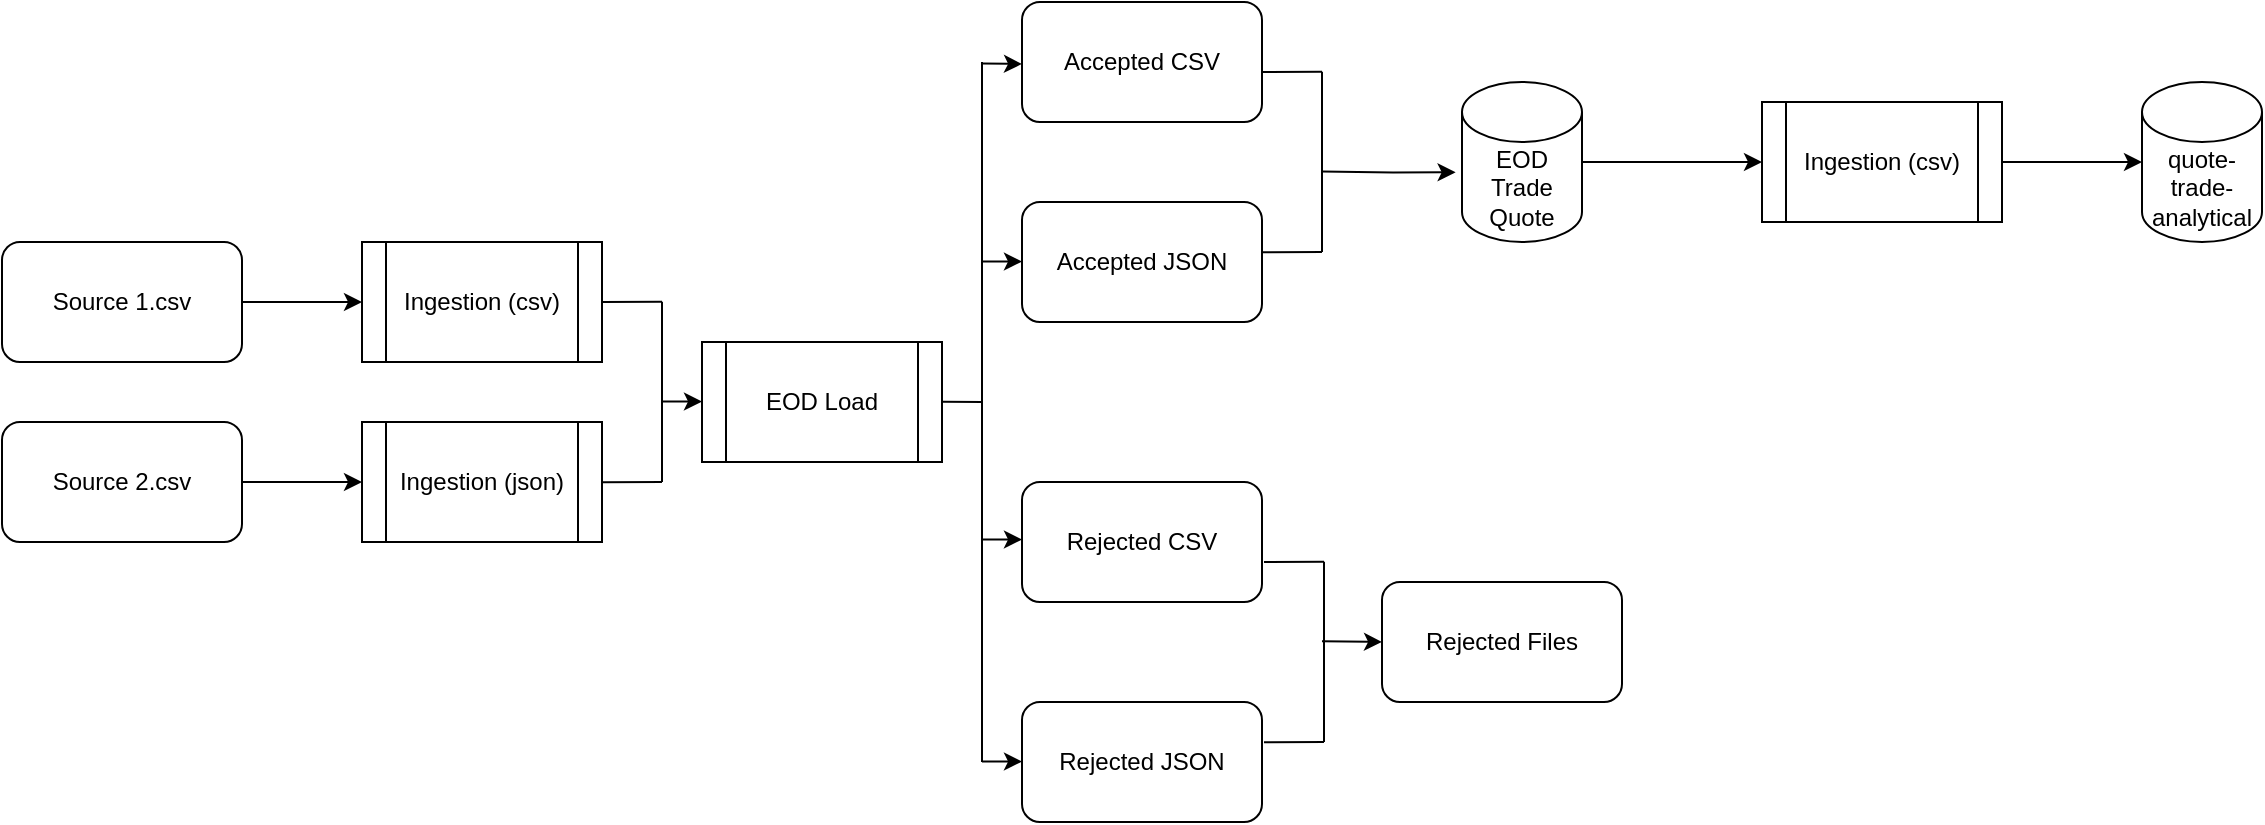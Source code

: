 <mxfile version="16.6.1" type="device"><diagram id="YrAzR2wODDUUmI0TM5MV" name="Page-1"><mxGraphModel dx="1662" dy="762" grid="1" gridSize="10" guides="1" tooltips="1" connect="1" arrows="1" fold="1" page="1" pageScale="1" pageWidth="850" pageHeight="1100" math="0" shadow="0"><root><mxCell id="0"/><mxCell id="1" parent="0"/><mxCell id="RRXoMXvL84orQvCdYu3R-14" style="edgeStyle=orthogonalEdgeStyle;rounded=0;orthogonalLoop=1;jettySize=auto;html=1;exitX=1;exitY=0.5;exitDx=0;exitDy=0;entryX=0;entryY=0.5;entryDx=0;entryDy=0;" edge="1" parent="1" source="RRXoMXvL84orQvCdYu3R-1" target="RRXoMXvL84orQvCdYu3R-3"><mxGeometry relative="1" as="geometry"/></mxCell><mxCell id="RRXoMXvL84orQvCdYu3R-1" value="Source 1.csv" style="rounded=1;whiteSpace=wrap;html=1;" vertex="1" parent="1"><mxGeometry x="50" y="160" width="120" height="60" as="geometry"/></mxCell><mxCell id="RRXoMXvL84orQvCdYu3R-15" style="edgeStyle=orthogonalEdgeStyle;rounded=0;orthogonalLoop=1;jettySize=auto;html=1;exitX=1;exitY=0.5;exitDx=0;exitDy=0;entryX=0;entryY=0.5;entryDx=0;entryDy=0;" edge="1" parent="1" source="RRXoMXvL84orQvCdYu3R-2" target="RRXoMXvL84orQvCdYu3R-4"><mxGeometry relative="1" as="geometry"/></mxCell><mxCell id="RRXoMXvL84orQvCdYu3R-2" value="Source 2.csv" style="rounded=1;whiteSpace=wrap;html=1;" vertex="1" parent="1"><mxGeometry x="50" y="250" width="120" height="60" as="geometry"/></mxCell><mxCell id="RRXoMXvL84orQvCdYu3R-18" style="edgeStyle=none;rounded=0;orthogonalLoop=1;jettySize=auto;html=1;exitX=1;exitY=0.5;exitDx=0;exitDy=0;endArrow=none;endFill=0;" edge="1" parent="1" source="RRXoMXvL84orQvCdYu3R-3"><mxGeometry relative="1" as="geometry"><mxPoint x="380" y="189.857" as="targetPoint"/></mxGeometry></mxCell><mxCell id="RRXoMXvL84orQvCdYu3R-3" value="Ingestion (csv)" style="shape=process;whiteSpace=wrap;html=1;backgroundOutline=1;" vertex="1" parent="1"><mxGeometry x="230" y="160" width="120" height="60" as="geometry"/></mxCell><mxCell id="RRXoMXvL84orQvCdYu3R-4" value="Ingestion (json)" style="shape=process;whiteSpace=wrap;html=1;backgroundOutline=1;" vertex="1" parent="1"><mxGeometry x="230" y="250" width="120" height="60" as="geometry"/></mxCell><mxCell id="RRXoMXvL84orQvCdYu3R-5" value="EOD Load" style="shape=process;whiteSpace=wrap;html=1;backgroundOutline=1;" vertex="1" parent="1"><mxGeometry x="400" y="210" width="120" height="60" as="geometry"/></mxCell><mxCell id="RRXoMXvL84orQvCdYu3R-6" value="Rejected Files" style="rounded=1;whiteSpace=wrap;html=1;" vertex="1" parent="1"><mxGeometry x="740" y="330" width="120" height="60" as="geometry"/></mxCell><mxCell id="RRXoMXvL84orQvCdYu3R-7" value="Rejected JSON" style="rounded=1;whiteSpace=wrap;html=1;" vertex="1" parent="1"><mxGeometry x="560" y="390" width="120" height="60" as="geometry"/></mxCell><mxCell id="RRXoMXvL84orQvCdYu3R-8" value="Rejected CSV" style="rounded=1;whiteSpace=wrap;html=1;" vertex="1" parent="1"><mxGeometry x="560" y="280" width="120" height="60" as="geometry"/></mxCell><mxCell id="RRXoMXvL84orQvCdYu3R-9" value="Accepted JSON" style="rounded=1;whiteSpace=wrap;html=1;" vertex="1" parent="1"><mxGeometry x="560" y="140" width="120" height="60" as="geometry"/></mxCell><mxCell id="RRXoMXvL84orQvCdYu3R-10" value="Accepted CSV" style="rounded=1;whiteSpace=wrap;html=1;" vertex="1" parent="1"><mxGeometry x="560" y="40" width="120" height="60" as="geometry"/></mxCell><mxCell id="RRXoMXvL84orQvCdYu3R-37" style="edgeStyle=none;rounded=0;orthogonalLoop=1;jettySize=auto;html=1;exitX=1;exitY=0.5;exitDx=0;exitDy=0;entryX=0;entryY=0.5;entryDx=0;entryDy=0;entryPerimeter=0;endArrow=classic;endFill=1;" edge="1" parent="1" source="RRXoMXvL84orQvCdYu3R-11" target="RRXoMXvL84orQvCdYu3R-13"><mxGeometry relative="1" as="geometry"/></mxCell><mxCell id="RRXoMXvL84orQvCdYu3R-11" value="Ingestion (csv)" style="shape=process;whiteSpace=wrap;html=1;backgroundOutline=1;" vertex="1" parent="1"><mxGeometry x="930" y="90" width="120" height="60" as="geometry"/></mxCell><mxCell id="RRXoMXvL84orQvCdYu3R-36" style="edgeStyle=none;rounded=0;orthogonalLoop=1;jettySize=auto;html=1;exitX=1;exitY=0.5;exitDx=0;exitDy=0;exitPerimeter=0;entryX=0;entryY=0.5;entryDx=0;entryDy=0;endArrow=classic;endFill=1;" edge="1" parent="1" source="RRXoMXvL84orQvCdYu3R-12" target="RRXoMXvL84orQvCdYu3R-11"><mxGeometry relative="1" as="geometry"/></mxCell><mxCell id="RRXoMXvL84orQvCdYu3R-12" value="EOD Trade Quote" style="shape=cylinder3;whiteSpace=wrap;html=1;boundedLbl=1;backgroundOutline=1;size=15;" vertex="1" parent="1"><mxGeometry x="780" y="80" width="60" height="80" as="geometry"/></mxCell><mxCell id="RRXoMXvL84orQvCdYu3R-13" value="quote-trade-analytical" style="shape=cylinder3;whiteSpace=wrap;html=1;boundedLbl=1;backgroundOutline=1;size=15;" vertex="1" parent="1"><mxGeometry x="1120" y="80" width="60" height="80" as="geometry"/></mxCell><mxCell id="RRXoMXvL84orQvCdYu3R-19" style="edgeStyle=none;rounded=0;orthogonalLoop=1;jettySize=auto;html=1;exitX=1;exitY=0.5;exitDx=0;exitDy=0;endArrow=none;endFill=0;" edge="1" parent="1"><mxGeometry relative="1" as="geometry"><mxPoint x="380" y="279.997" as="targetPoint"/><mxPoint x="350.0" y="280.14" as="sourcePoint"/></mxGeometry></mxCell><mxCell id="RRXoMXvL84orQvCdYu3R-20" style="edgeStyle=none;rounded=0;orthogonalLoop=1;jettySize=auto;html=1;exitX=1;exitY=0.5;exitDx=0;exitDy=0;endArrow=none;endFill=0;" edge="1" parent="1"><mxGeometry relative="1" as="geometry"><mxPoint x="380" y="280" as="targetPoint"/><mxPoint x="380.0" y="189.9" as="sourcePoint"/><Array as="points"><mxPoint x="380" y="240"/></Array></mxGeometry></mxCell><mxCell id="RRXoMXvL84orQvCdYu3R-21" style="edgeStyle=orthogonalEdgeStyle;rounded=0;orthogonalLoop=1;jettySize=auto;html=1;exitX=1;exitY=0.5;exitDx=0;exitDy=0;" edge="1" parent="1"><mxGeometry relative="1" as="geometry"><mxPoint x="380" y="239.76" as="sourcePoint"/><mxPoint x="400" y="240" as="targetPoint"/></mxGeometry></mxCell><mxCell id="RRXoMXvL84orQvCdYu3R-22" style="edgeStyle=none;rounded=0;orthogonalLoop=1;jettySize=auto;html=1;exitX=1;exitY=0.5;exitDx=0;exitDy=0;endArrow=none;endFill=0;" edge="1" parent="1"><mxGeometry relative="1" as="geometry"><mxPoint x="540" y="240" as="targetPoint"/><mxPoint x="520.0" y="239.9" as="sourcePoint"/></mxGeometry></mxCell><mxCell id="RRXoMXvL84orQvCdYu3R-23" style="edgeStyle=none;rounded=0;orthogonalLoop=1;jettySize=auto;html=1;endArrow=none;endFill=0;" edge="1" parent="1"><mxGeometry relative="1" as="geometry"><mxPoint x="540" y="70" as="targetPoint"/><mxPoint x="540" y="420" as="sourcePoint"/></mxGeometry></mxCell><mxCell id="RRXoMXvL84orQvCdYu3R-25" style="edgeStyle=orthogonalEdgeStyle;rounded=0;orthogonalLoop=1;jettySize=auto;html=1;exitX=1;exitY=0.5;exitDx=0;exitDy=0;" edge="1" parent="1"><mxGeometry relative="1" as="geometry"><mxPoint x="540" y="169.76" as="sourcePoint"/><mxPoint x="560" y="170" as="targetPoint"/></mxGeometry></mxCell><mxCell id="RRXoMXvL84orQvCdYu3R-27" style="edgeStyle=orthogonalEdgeStyle;rounded=0;orthogonalLoop=1;jettySize=auto;html=1;exitX=1;exitY=0.5;exitDx=0;exitDy=0;" edge="1" parent="1"><mxGeometry relative="1" as="geometry"><mxPoint x="540" y="70.76" as="sourcePoint"/><mxPoint x="560" y="71" as="targetPoint"/><Array as="points"><mxPoint x="540" y="71"/></Array></mxGeometry></mxCell><mxCell id="RRXoMXvL84orQvCdYu3R-28" style="edgeStyle=orthogonalEdgeStyle;rounded=0;orthogonalLoop=1;jettySize=auto;html=1;exitX=1;exitY=0.5;exitDx=0;exitDy=0;" edge="1" parent="1"><mxGeometry relative="1" as="geometry"><mxPoint x="540" y="308.76" as="sourcePoint"/><mxPoint x="560" y="309" as="targetPoint"/></mxGeometry></mxCell><mxCell id="RRXoMXvL84orQvCdYu3R-29" style="edgeStyle=orthogonalEdgeStyle;rounded=0;orthogonalLoop=1;jettySize=auto;html=1;exitX=1;exitY=0.5;exitDx=0;exitDy=0;" edge="1" parent="1"><mxGeometry relative="1" as="geometry"><mxPoint x="540" y="419.76" as="sourcePoint"/><mxPoint x="560" y="420" as="targetPoint"/></mxGeometry></mxCell><mxCell id="RRXoMXvL84orQvCdYu3R-30" style="edgeStyle=none;rounded=0;orthogonalLoop=1;jettySize=auto;html=1;exitX=1;exitY=0.5;exitDx=0;exitDy=0;endArrow=none;endFill=0;" edge="1" parent="1"><mxGeometry relative="1" as="geometry"><mxPoint x="710" y="74.857" as="targetPoint"/><mxPoint x="680.0" y="75" as="sourcePoint"/></mxGeometry></mxCell><mxCell id="RRXoMXvL84orQvCdYu3R-31" style="edgeStyle=none;rounded=0;orthogonalLoop=1;jettySize=auto;html=1;exitX=1;exitY=0.5;exitDx=0;exitDy=0;endArrow=none;endFill=0;" edge="1" parent="1"><mxGeometry relative="1" as="geometry"><mxPoint x="710" y="164.997" as="targetPoint"/><mxPoint x="680.0" y="165.14" as="sourcePoint"/></mxGeometry></mxCell><mxCell id="RRXoMXvL84orQvCdYu3R-32" style="edgeStyle=none;rounded=0;orthogonalLoop=1;jettySize=auto;html=1;exitX=1;exitY=0.5;exitDx=0;exitDy=0;endArrow=none;endFill=0;" edge="1" parent="1"><mxGeometry relative="1" as="geometry"><mxPoint x="710" y="165" as="targetPoint"/><mxPoint x="710.0" y="74.9" as="sourcePoint"/><Array as="points"><mxPoint x="710" y="125"/></Array></mxGeometry></mxCell><mxCell id="RRXoMXvL84orQvCdYu3R-33" style="edgeStyle=orthogonalEdgeStyle;rounded=0;orthogonalLoop=1;jettySize=auto;html=1;exitX=1;exitY=0.5;exitDx=0;exitDy=0;entryX=-0.053;entryY=0.564;entryDx=0;entryDy=0;entryPerimeter=0;" edge="1" parent="1" target="RRXoMXvL84orQvCdYu3R-12"><mxGeometry relative="1" as="geometry"><mxPoint x="710" y="124.76" as="sourcePoint"/><mxPoint x="730" y="125" as="targetPoint"/></mxGeometry></mxCell><mxCell id="RRXoMXvL84orQvCdYu3R-38" style="edgeStyle=none;rounded=0;orthogonalLoop=1;jettySize=auto;html=1;exitX=1;exitY=0.5;exitDx=0;exitDy=0;endArrow=none;endFill=0;" edge="1" parent="1"><mxGeometry relative="1" as="geometry"><mxPoint x="711" y="319.857" as="targetPoint"/><mxPoint x="681" y="320" as="sourcePoint"/></mxGeometry></mxCell><mxCell id="RRXoMXvL84orQvCdYu3R-39" style="edgeStyle=none;rounded=0;orthogonalLoop=1;jettySize=auto;html=1;exitX=1;exitY=0.5;exitDx=0;exitDy=0;endArrow=none;endFill=0;" edge="1" parent="1"><mxGeometry relative="1" as="geometry"><mxPoint x="711" y="409.997" as="targetPoint"/><mxPoint x="681" y="410.14" as="sourcePoint"/></mxGeometry></mxCell><mxCell id="RRXoMXvL84orQvCdYu3R-40" style="edgeStyle=none;rounded=0;orthogonalLoop=1;jettySize=auto;html=1;exitX=1;exitY=0.5;exitDx=0;exitDy=0;endArrow=none;endFill=0;" edge="1" parent="1"><mxGeometry relative="1" as="geometry"><mxPoint x="711" y="410" as="targetPoint"/><mxPoint x="711" y="319.9" as="sourcePoint"/></mxGeometry></mxCell><mxCell id="RRXoMXvL84orQvCdYu3R-43" style="edgeStyle=none;rounded=0;orthogonalLoop=1;jettySize=auto;html=1;exitX=1;exitY=0.5;exitDx=0;exitDy=0;endArrow=classic;endFill=1;" edge="1" parent="1"><mxGeometry relative="1" as="geometry"><mxPoint x="710" y="359.66" as="sourcePoint"/><mxPoint x="740" y="360" as="targetPoint"/></mxGeometry></mxCell></root></mxGraphModel></diagram></mxfile>